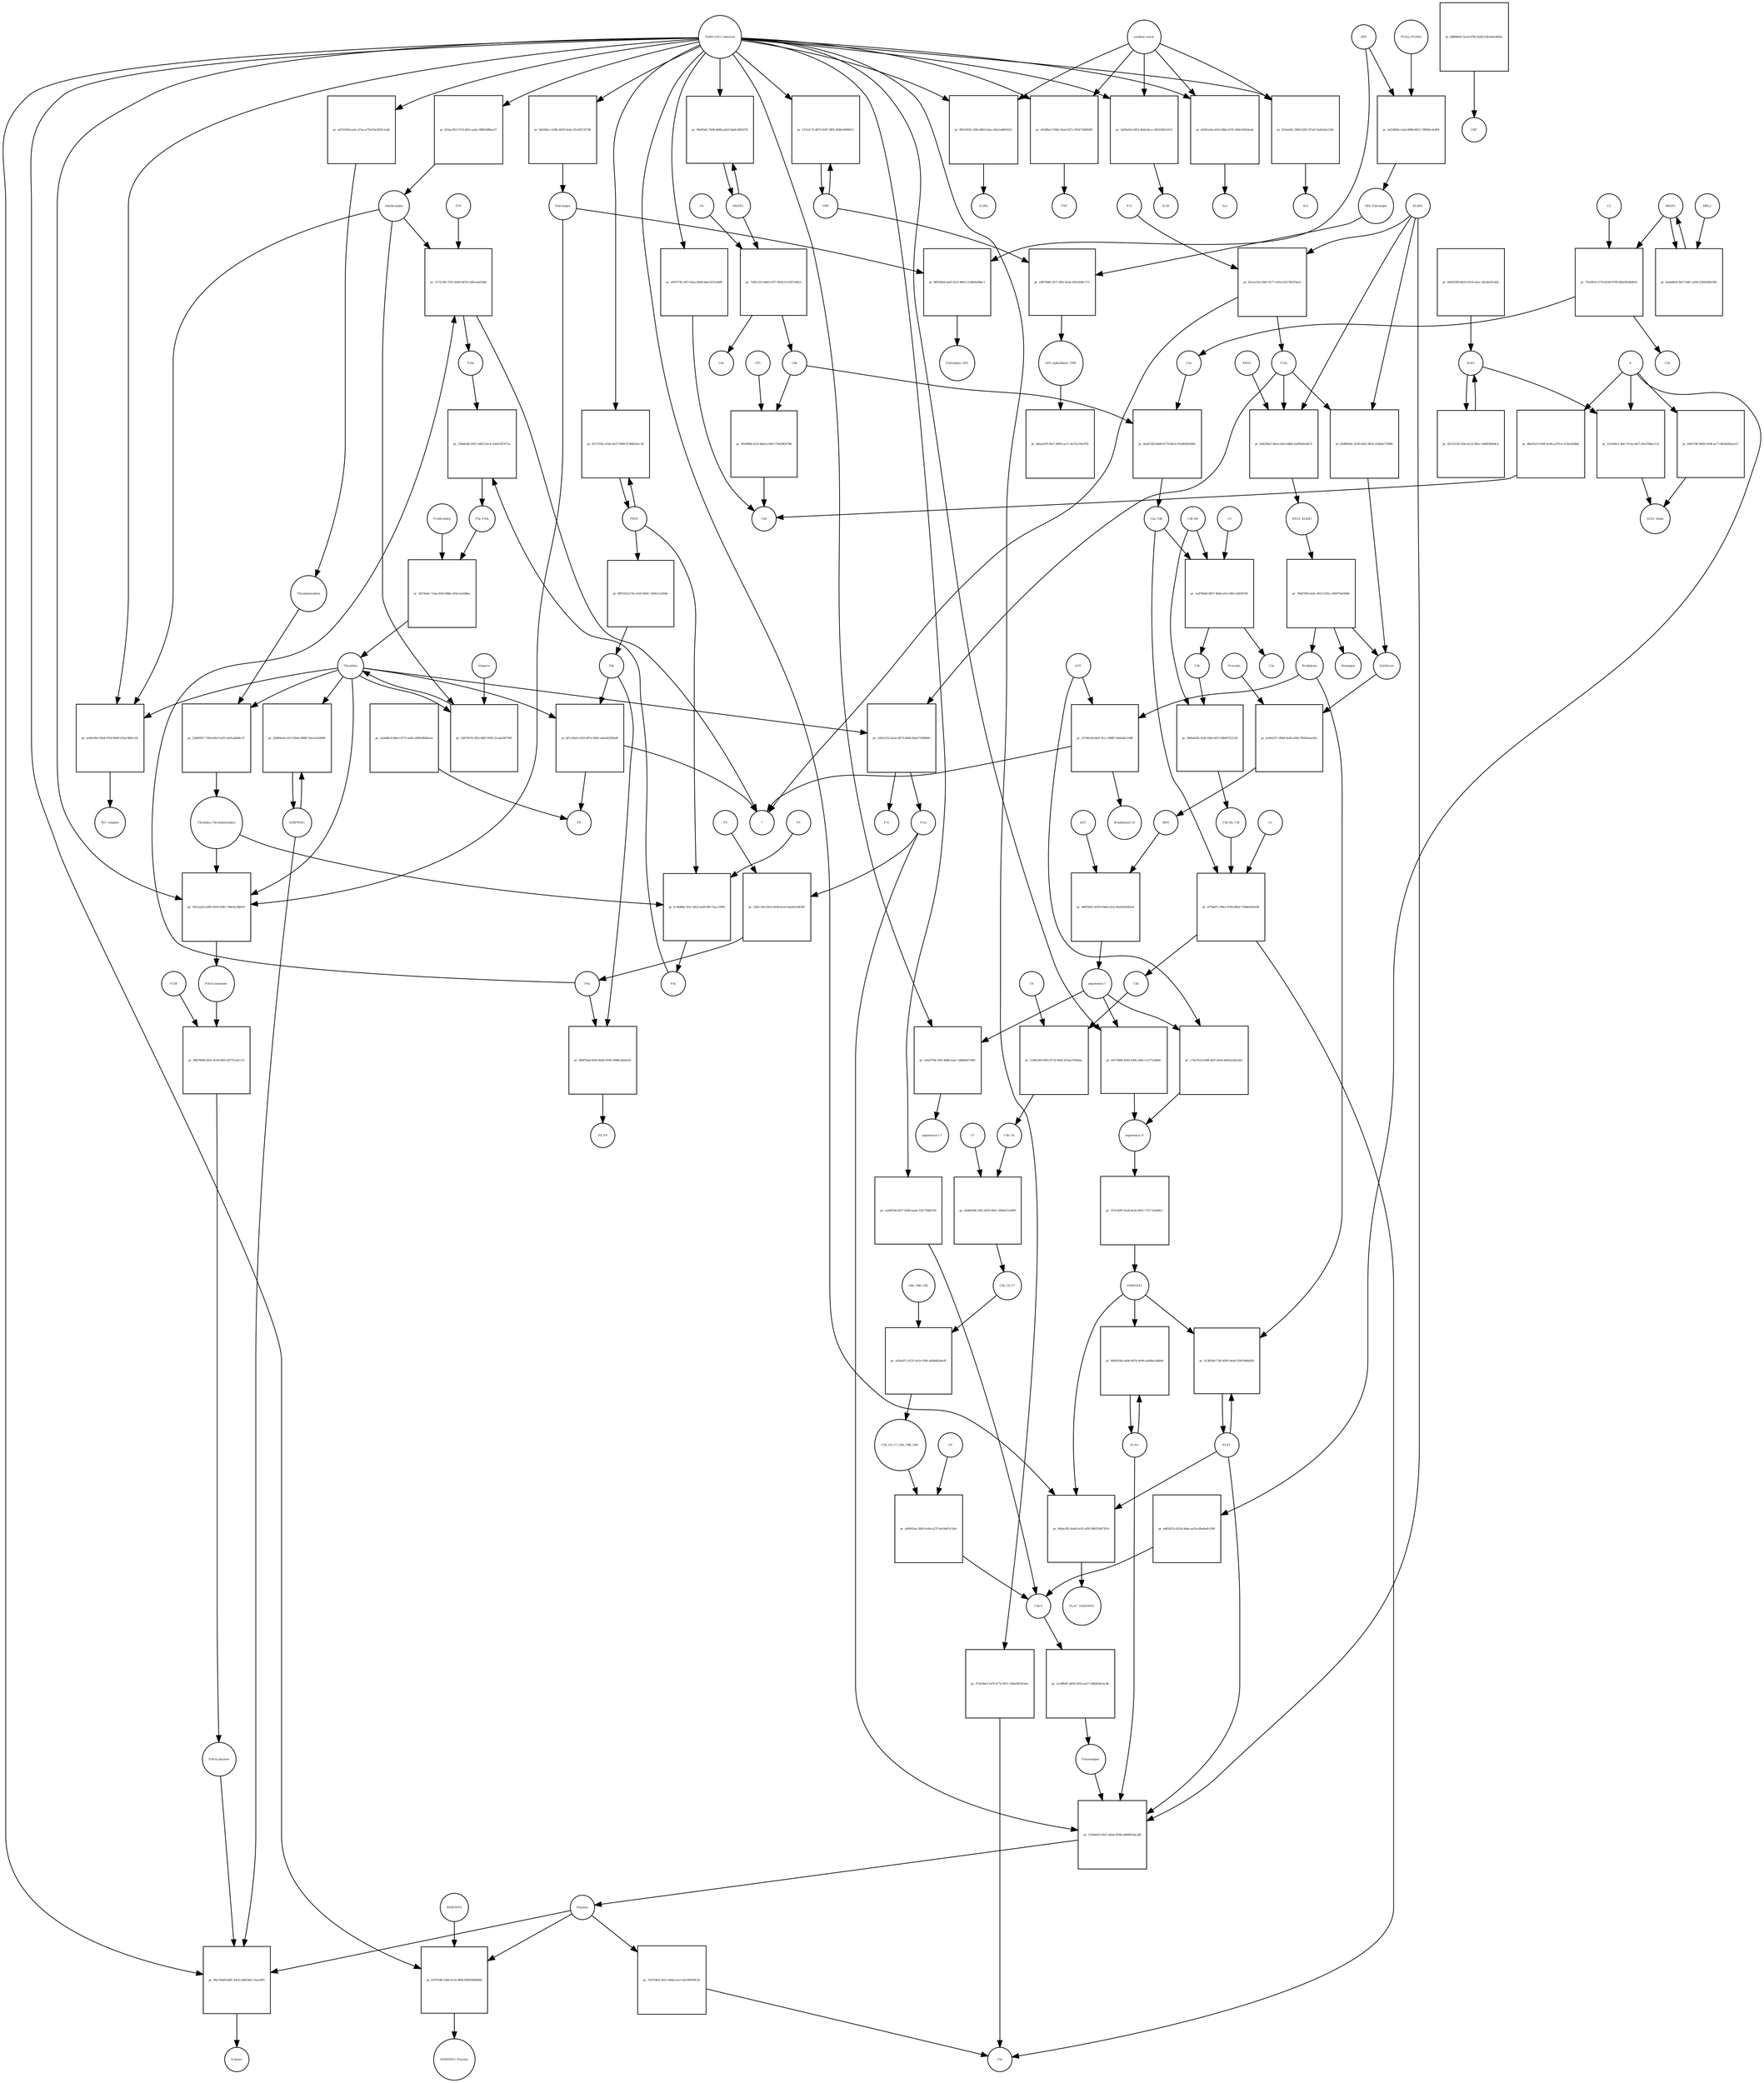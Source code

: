 strict digraph  {
C4b [annotation="", bipartite=0, cls=macromolecule, fontsize=4, label=C4b, shape=circle];
"pr_4ea07af0-bb08-4779-8bcb-97ed6402649e" [annotation="", bipartite=1, cls=process, fontsize=4, label="pr_4ea07af0-bb08-4779-8bcb-97ed6402649e", shape=square];
C2a [annotation="", bipartite=0, cls=macromolecule, fontsize=4, label=C2a, shape=circle];
C2a_C4b [annotation="", bipartite=0, cls=complex, fontsize=4, label=C2a_C4b, shape=circle];
C3b [annotation="", bipartite=0, cls=macromolecule, fontsize=4, label=C3b, shape=circle];
"pr_59bba03b-3426-43bf-bf51-f0849722222f" [annotation="", bipartite=1, cls=process, fontsize=4, label="pr_59bba03b-3426-43bf-bf51-f0849722222f", shape=square];
C3b_Bb [annotation="urn_miriam_pubmed_12440962|urn_miriam_brenda_3.4.21.47", bipartite=0, cls=complex, fontsize=4, label=C3b_Bb, shape=circle];
C3b_Bb_C3b [annotation="urn_miriam_pubmed_12440962|urn_miriam_brenda_34.4.21.47", bipartite=0, cls=complex, fontsize=4, label=C3b_Bb_C3b, shape=circle];
"pr_9faf086b-d12f-4beb-a549-17445962f7b6" [annotation="", bipartite=1, cls=process, fontsize=4, label="pr_9faf086b-d12f-4beb-a549-17445962f7b6", shape=square];
C4d [annotation="", bipartite=0, cls=macromolecule, fontsize=4, label=C4d, shape=circle];
CFI [annotation="urn_miriam_hgnc_HGNC%3A2771", bipartite=0, cls=macromolecule, fontsize=4, label=CFI, shape=circle];
"pr_e2ab4b14-d8e3-4772-a6d3-e899e9b86cee" [annotation="", bipartite=1, cls=process, fontsize=4, label="pr_e2ab4b14-d8e3-4772-a6d3-e899e9b86cee", shape=square];
F8 [annotation="urn_miriam_hgnc_HGNC%3A3546", bipartite=0, cls=macromolecule, fontsize=4, label=F8, shape=circle];
"pr_832ae363-57c0-462c-aa6c-08fd5d88ae37" [annotation="", bipartite=1, cls=process, fontsize=4, label="pr_832ae363-57c0-462c-aa6c-08fd5d88ae37", shape=square];
Antithrombin [annotation="urn_miriam_hgnc_HGNC%3A775", bipartite=0, cls=macromolecule, fontsize=4, label=Antithrombin, shape=circle];
"SARS-CoV-2 infection" [annotation=urn_miriam_taxonomy_2697049, bipartite=0, cls=phenotype, fontsize=4, label="SARS-CoV-2 infection", shape=circle];
S [annotation="urn_miriam_uniprot_P0DTC2|urn_miriam_uniprot_P59594", bipartite=0, cls=macromolecule, fontsize=4, label=S, shape=circle];
"pr_fd927f4f-4469-4108-aa77-8b5bd42eec67" [annotation="", bipartite=1, cls="omitted process", fontsize=4, label="pr_fd927f4f-4469-4108-aa77-8b5bd42eec67", shape=square];
ACE2_Spike [annotation="", bipartite=0, cls=complex, fontsize=4, label=ACE2_Spike, shape=circle];
Bradykinin [annotation="urn_miriam_obo.chebi_CHEBI%3A3165", bipartite=0, cls=macromolecule, fontsize=4, label=Bradykinin, shape=circle];
"pr_157d6c69-bbf1-4ccc-898f-19e6a8a11d9f" [annotation="", bipartite=1, cls=process, fontsize=4, label="pr_157d6c69-bbf1-4ccc-898f-19e6a8a11d9f", shape=square];
"Bradykinin(1-5)" [annotation="", bipartite=0, cls=macromolecule, fontsize=4, label="Bradykinin(1-5)", shape=circle];
"?" [annotation="", bipartite=0, cls=macromolecule, fontsize=4, label="?", shape=circle];
ACE [annotation="urn_miriam_hgnc_HGNC%3A2707", bipartite=0, cls=macromolecule, fontsize=4, label=ACE, shape=circle];
ACE2 [annotation="urn_miriam_hgnc_HGNC%3A13557", bipartite=0, cls=macromolecule, fontsize=4, label=ACE2, shape=circle];
"pr_85321f38-529a-4c22-8fae-1d44f0b9b4ca" [annotation="", bipartite=1, cls=process, fontsize=4, label="pr_85321f38-529a-4c22-8fae-1d44f0b9b4ca", shape=square];
"pr_15e368c1-4be7-47ae-8af7-efe479bac1c0" [annotation="", bipartite=1, cls=process, fontsize=4, label="pr_15e368c1-4be7-47ae-8af7-efe479bac1c0", shape=square];
"pr_fb693280-bb59-4318-adce-38cbfe2fcdd2" [annotation="", bipartite=1, cls=process, fontsize=4, label="pr_fb693280-bb59-4318-adce-38cbfe2fcdd2", shape=square];
"angiotensin I" [annotation="urn_miriam_obo.chebi_CHEBI%3A2718", bipartite=0, cls="simple chemical", fontsize=4, label="angiotensin I", shape=circle];
"pr_a44cf704-1f62-49d0-aaac-3d46def57d81" [annotation="", bipartite=1, cls=process, fontsize=4, label="pr_a44cf704-1f62-49d0-aaac-3d46def57d81", shape=square];
"angiotensin I-7" [annotation="urn_miriam_obo.chebi_CHEBI%3A55438", bipartite=0, cls="simple chemical", fontsize=4, label="angiotensin I-7", shape=circle];
"pr_d8e05e1f-650f-4cd4-a379-ec153aed5dbb" [annotation="", bipartite=1, cls=process, fontsize=4, label="pr_d8e05e1f-650f-4cd4-a379-ec153aed5dbb", shape=square];
"pr_ed62d37a-812d-4ebe-aa54-efba6edc108f" [annotation="", bipartite=1, cls=process, fontsize=4, label="pr_ed62d37a-812d-4ebe-aa54-efba6edc108f", shape=square];
"C5b-9" [annotation="", bipartite=0, cls=complex, fontsize=4, label="C5b-9", shape=circle];
"pr_8db986ef-5ac6-479e-820b-b3b5ebe2bd5a" [annotation="", bipartite=1, cls=process, fontsize=4, label="pr_8db986ef-5ac6-479e-820b-b3b5ebe2bd5a", shape=square];
CRP [annotation="urn_miriam_hgnc_HGNC%3A2367", bipartite=0, cls=macromolecule, fontsize=4, label=CRP, shape=circle];
VWF [annotation="", bipartite=0, cls=macromolecule, fontsize=4, label=VWF, shape=circle];
"pr_137e3c73-d670-4587-9ff9-2848c6699651" [annotation="", bipartite=1, cls=process, fontsize=4, label="pr_137e3c73-d670-4587-9ff9-2848c6699651", shape=square];
PROC [annotation="urn_miriam_hgnc_HGNC%3A9451", bipartite=0, cls=macromolecule, fontsize=4, label=PROC, shape=circle];
"pr_d137350c-e5de-4e57-999f-f15660c8cc38" [annotation="", bipartite=1, cls=process, fontsize=4, label="pr_d137350c-e5de-4e57-999f-f15660c8cc38", shape=square];
"pr_ef93774f-c0f7-42aa-8d40-bda13031a8d8" [annotation="", bipartite=1, cls=process, fontsize=4, label="pr_ef93774f-c0f7-42aa-8d40-bda13031a8d8", shape=square];
Plasmin [annotation="urn_miriam_hgnc_HGNC%3A9051", bipartite=0, cls=macromolecule, fontsize=4, label=Plasmin, shape=circle];
"pr_b76703ff-e3b6-4c3a-8f06-f68920600b49" [annotation="", bipartite=1, cls=process, fontsize=4, label="pr_b76703ff-e3b6-4c3a-8f06-f68920600b49", shape=square];
SERPINF2 [annotation="urn_miriam_hgnc_HGNC%3A9075", bipartite=0, cls=macromolecule, fontsize=4, label=SERPINF2, shape=circle];
SERPINF2_Plasmin [annotation="", bipartite=0, cls=complex, fontsize=4, label=SERPINF2_Plasmin, shape=circle];
"pr_a67d1b58-ae6c-47ae-a75d-65e5f3fc1ad0" [annotation="", bipartite=1, cls=process, fontsize=4, label="pr_a67d1b58-ae6c-47ae-a75d-65e5f3fc1ad0", shape=square];
Thrombomodulin [annotation="urn_miriam_hgnc_HGNC%3A11784", bipartite=0, cls=macromolecule, fontsize=4, label=Thrombomodulin, shape=circle];
KLKB1 [annotation=urn_miriam_hgnc_6371, bipartite=0, cls=macromolecule, fontsize=4, label=KLKB1, shape=circle];
"pr_d5d9850a-5238-4281-9032-324b0a719f9b" [annotation="", bipartite=1, cls=process, fontsize=4, label="pr_d5d9850a-5238-4281-9032-324b0a719f9b", shape=square];
Kallikrein [annotation=urn_miriam_hgnc_6371, bipartite=0, cls=macromolecule, fontsize=4, label=Kallikrein, shape=circle];
F12a [annotation="urn_miriam_hgnc_HGNC%3A3530", bipartite=0, cls=macromolecule, fontsize=4, label=F12a, shape=circle];
KNG1_KLKB1 [annotation=urn_miriam_pubmed_17598838, bipartite=0, cls=complex, fontsize=4, label=KNG1_KLKB1, shape=circle];
"pr_76b976f8-0edc-4623-9242-c89470a0308b" [annotation="", bipartite=1, cls=process, fontsize=4, label="pr_76b976f8-0edc-4623-9242-c89470a0308b", shape=square];
Kininogen [annotation="urn_miriam_hgnc_HGNC%3A6383", bipartite=0, cls=macromolecule, fontsize=4, label=Kininogen, shape=circle];
"pr_ca64f526-4f37-42d0-aaab-33217fdd2769" [annotation="", bipartite=1, cls=process, fontsize=4, label="pr_ca64f526-4f37-42d0-aaab-33217fdd2769", shape=square];
"pr_974226e5-167f-477a-957c-594a38181a0e" [annotation="", bipartite=1, cls=process, fontsize=4, label="pr_974226e5-167f-477a-957c-594a38181a0e", shape=square];
C5a [annotation="", bipartite=0, cls=macromolecule, fontsize=4, label=C5a, shape=circle];
PLAT [annotation="urn_miriam_hgnc_HGNC%3A9051", bipartite=0, cls=macromolecule, fontsize=4, label=PLAT, shape=circle];
"pr_013f02bf-73ff-4095-8ed6-f3587b06d5f6" [annotation="", bipartite=1, cls=process, fontsize=4, label="pr_013f02bf-73ff-4095-8ed6-f3587b06d5f6", shape=square];
SERPINE1 [annotation="urn_miriam_hgnc_HGNC%3A8593", bipartite=0, cls=macromolecule, fontsize=4, label=SERPINE1, shape=circle];
AGT [annotation="urn_miriam_hgnc_HGNC%3A333", bipartite=0, cls=macromolecule, fontsize=4, label=AGT, shape=circle];
"pr_049f3d41-4259-43dd-a31d-56a92d5443ed" [annotation="", bipartite=1, cls=process, fontsize=4, label="pr_049f3d41-4259-43dd-a31d-56a92d5443ed", shape=square];
REN [annotation="urn_miriam_hgnc_HGNC%3A9958", bipartite=0, cls=macromolecule, fontsize=4, label=REN, shape=circle];
C2 [annotation="urn_miriam_hgnc_HGNC%3A1248", bipartite=0, cls=macromolecule, fontsize=4, label=C2, shape=circle];
"pr_7f3c8f5d-5714-4109-9790-80b29036d833" [annotation="", bipartite=1, cls=process, fontsize=4, label="pr_7f3c8f5d-5714-4109-9790-80b29036d833", shape=square];
C2b [annotation="", bipartite=0, cls=macromolecule, fontsize=4, label=C2b, shape=circle];
MASP1 [annotation="", bipartite=0, cls=macromolecule, fontsize=4, label=MASP1, shape=circle];
MASP2 [annotation="", bipartite=0, cls=macromolecule, fontsize=4, label=MASP2, shape=circle];
"pr_98eff441-7b06-4b8b-aeb3-0abfc068107b" [annotation="", bipartite=1, cls=process, fontsize=4, label="pr_98eff441-7b06-4b8b-aeb3-0abfc068107b", shape=square];
"pr_4aebd81b-8af7-4df1-a654-23845f48c085" [annotation="", bipartite=1, cls=process, fontsize=4, label="pr_4aebd81b-8af7-4df1-a654-23845f48c085", shape=square];
MBL2 [annotation=urn_miriam_hgnc_6902, bipartite=0, cls=macromolecule, fontsize=4, label=MBL2, shape=circle];
F10 [annotation="urn_miriam_hgnc_HGNC%3A3528", bipartite=0, cls=macromolecule, fontsize=4, label=F10, shape=circle];
"pr_3172c5ff-37d1-445b-8478-12fbceeb528d" [annotation="", bipartite=1, cls=process, fontsize=4, label="pr_3172c5ff-37d1-445b-8478-12fbceeb528d", shape=square];
F10a [annotation="urn_miriam_hgnc_HGNC%3A3528", bipartite=0, cls=macromolecule, fontsize=4, label=F10a, shape=circle];
F9a [annotation="", bipartite=0, cls=macromolecule, fontsize=4, label=F9a, shape=circle];
C3 [annotation="urn_miriam_hgnc_HGNC%3A1318", bipartite=0, cls=macromolecule, fontsize=4, label=C3, shape=circle];
"pr_1ad706d0-0837-4bb6-a0c3-891c1bf59708" [annotation="", bipartite=1, cls=process, fontsize=4, label="pr_1ad706d0-0837-4bb6-a0c3-891c1bf59708", shape=square];
C3a [annotation="", bipartite=0, cls=macromolecule, fontsize=4, label=C3a, shape=circle];
Prorenin [annotation="", bipartite=0, cls=macromolecule, fontsize=4, label=Prorenin, shape=circle];
"pr_6c6b227c-9984-4edf-a50d-7f65febae5b2" [annotation="", bipartite=1, cls=process, fontsize=4, label="pr_6c6b227c-9984-4edf-a50d-7f65febae5b2", shape=square];
F8a [annotation="urn_miriam_hgnc_HGNC%3A3546", bipartite=0, cls=macromolecule, fontsize=4, label=F8a, shape=circle];
"pr_bf1136a4-e263-497e-896e-aba0d22065df" [annotation="", bipartite=1, cls=process, fontsize=4, label="pr_bf1136a4-e263-497e-896e-aba0d22065df", shape=square];
Thrombin [annotation="urn_miriam_hgnc_HGNC%3A3535", bipartite=0, cls=macromolecule, fontsize=4, label=Thrombin, shape=circle];
"pr_1d874976-5f62-48f2-95f8-21cda1097385" [annotation="", bipartite=1, cls=process, fontsize=4, label="pr_1d874976-5f62-48f2-95f8-21cda1097385", shape=square];
Heparin [annotation="urn_miriam_pubmed_708377|urn_miriam_obo.chebi_CHEBI%3A28304", bipartite=0, cls="simple chemical", fontsize=4, label=Heparin, shape=circle];
"pr_c73e35cd-0368-4fd7-8a0a-bd03aa2bceb0" [annotation="", bipartite=1, cls=process, fontsize=4, label="pr_c73e35cd-0368-4fd7-8a0a-bd03aa2bceb0", shape=square];
"angiotensin II" [annotation="urn_miriam_obo.chebi_CHEBI%3A2718", bipartite=0, cls="simple chemical", fontsize=4, label="angiotensin II", shape=circle];
PLAU [annotation="", bipartite=0, cls=macromolecule, fontsize=4, label=PLAU, shape=circle];
"pr_699391bb-a608-487d-9e99-aa60becb6844" [annotation="", bipartite=1, cls=process, fontsize=4, label="pr_699391bb-a608-487d-9e99-aa60becb6844", shape=square];
F12 [annotation="urn_miriam_hgnc_HGNC%3A3530", bipartite=0, cls=macromolecule, fontsize=4, label=F12, shape=circle];
"pr_821ae7a4-2061-4177-a91e-b32730355ee5" [annotation="", bipartite=1, cls=process, fontsize=4, label="pr_821ae7a4-2061-4177-a91e-b32730355ee5", shape=square];
"pr_c002e232-ba5a-4b73-bd0d-40ae7339080e" [annotation="", bipartite=1, cls=process, fontsize=4, label="pr_c002e232-ba5a-4b73-bd0d-40ae7339080e", shape=square];
F11 [annotation="urn_miriam_hgnc_HGNC%3A3529", bipartite=0, cls=macromolecule, fontsize=4, label=F11, shape=circle];
F11a [annotation="urn_miriam_hgnc_HGNC%3A3529", bipartite=0, cls=macromolecule, fontsize=4, label=F11a, shape=circle];
C4 [annotation="", bipartite=0, cls=macromolecule, fontsize=4, label=C4, shape=circle];
"pr_7285c321-b843-47f7-9624-f11f3f118623" [annotation="", bipartite=1, cls=process, fontsize=4, label="pr_7285c321-b843-47f7-9624-f11f3f118623", shape=square];
C4a [annotation="", bipartite=0, cls=macromolecule, fontsize=4, label=C4a, shape=circle];
"pr_844ac0f2-4ad4-4c92-af92-980559d72fc8" [annotation="", bipartite=1, cls=process, fontsize=4, label="pr_844ac0f2-4ad4-4c92-af92-980559d72fc8", shape=square];
PLAT_SERPINE1 [annotation=urn_miriam_pubmed_22449964, bipartite=0, cls=complex, fontsize=4, label=PLAT_SERPINE1, shape=circle];
"pr_df867ba8-6ef6-46d0-9209-2088ca6a0e2d" [annotation="", bipartite=1, cls=process, fontsize=4, label="pr_df867ba8-6ef6-46d0-9209-2088ca6a0e2d", shape=square];
F8_F9 [annotation=urn_miriam_pubmed_22471307, bipartite=0, cls=complex, fontsize=4, label=F8_F9, shape=circle];
"pr_35b0fed0-3051-4492-b5c4-33a01267071a" [annotation="", bipartite=1, cls=process, fontsize=4, label="pr_35b0fed0-3051-4492-b5c4-33a01267071a", shape=square];
F5a [annotation="urn_miriam_hgnc_HGNC%3A3542", bipartite=0, cls=macromolecule, fontsize=4, label=F5a, shape=circle];
F5a_F10a [annotation=urn_miriam_pubmed_2303476, bipartite=0, cls=complex, fontsize=4, label=F5a_F10a, shape=circle];
F5 [annotation="urn_miriam_hgnc_HGNC%3A3541", bipartite=0, cls=macromolecule, fontsize=4, label=F5, shape=circle];
"pr_fc36d68e-5fa7-4422-baf9-d8172ecc2994" [annotation="", bipartite=1, cls=process, fontsize=4, label="pr_fc36d68e-5fa7-4422-baf9-d8172ecc2994", shape=square];
Thrombin_Thrombomodulin [annotation="urn_miriam_pubmed_6282863|urn_miriam_taxonomy_9986", bipartite=0, cls=complex, fontsize=4, label=Thrombin_Thrombomodulin, shape=circle];
SERPINH1 [annotation="urn_miriam_hgnc_HGNC%3A1546", bipartite=0, cls=macromolecule, fontsize=4, label=SERPINH1, shape=circle];
"pr_250644ed-c613-40ad-b998-7a0ce3a566f0" [annotation="", bipartite=1, cls=process, fontsize=4, label="pr_250644ed-c613-40ad-b998-7a0ce3a566f0", shape=square];
Fibrinogen [annotation=urn_miriam_pubmed_19296670, bipartite=0, cls=complex, fontsize=4, label=Fibrinogen, shape=circle];
"pr_3b51aa63-a085-4629-8381-70dc8c26b91f" [annotation="", bipartite=1, cls=process, fontsize=4, label="pr_3b51aa63-a085-4629-8381-70dc8c26b91f", shape=square];
"Fibrin monomer" [annotation="", bipartite=0, cls=macromolecule, fontsize=4, label="Fibrin monomer", shape=circle];
C5 [annotation="urn_miriam_hgnc_HGNC%3A1331", bipartite=0, cls=macromolecule, fontsize=4, label=C5, shape=circle];
"pr_ef79ad7c-99a2-4780-882d-750bfe026e08" [annotation="", bipartite=1, cls=process, fontsize=4, label="pr_ef79ad7c-99a2-4780-882d-750bfe026e08", shape=square];
C5b [annotation="", bipartite=0, cls=macromolecule, fontsize=4, label=C5b, shape=circle];
"pr_21865383-64f5-4733-9eb2-655ae703d4ac" [annotation="", bipartite=1, cls=process, fontsize=4, label="pr_21865383-64f5-4733-9eb2-655ae703d4ac", shape=square];
C6 [annotation="urn_miriam_hgnc_HGNC%3A1339", bipartite=0, cls=macromolecule, fontsize=4, label=C6, shape=circle];
C5b_C6 [annotation="", bipartite=0, cls=complex, fontsize=4, label=C5b_C6, shape=circle];
"pr_d2d4d594-19f2-4478-99e1-2fb4ef31a089" [annotation="", bipartite=1, cls=process, fontsize=4, label="pr_d2d4d594-19f2-4478-99e1-2fb4ef31a089", shape=square];
C7 [annotation="urn_miriam_hgnc_HGNC%3A1346", bipartite=0, cls=macromolecule, fontsize=4, label=C7, shape=circle];
C5b_C6_C7 [annotation=urn_miriam_pubmed_28630159, bipartite=0, cls=complex, fontsize=4, label=C5b_C6_C7, shape=circle];
"pr_af2da971-8125-4e1e-93f6-a80dd42b6cff" [annotation="", bipartite=1, cls=process, fontsize=4, label="pr_af2da971-8125-4e1e-93f6-a80dd42b6cff", shape=square];
C8A_C8B_C8G [annotation="", bipartite=0, cls=complex, fontsize=4, label=C8A_C8B_C8G, shape=circle];
C5b_C6_C7_C8A_C8B_C8G [annotation=urn_miriam_pubmed_28630159, bipartite=0, cls=complex, fontsize=4, label=C5b_C6_C7_C8A_C8B_C8G, shape=circle];
"pr_a00492ea-3603-4c6e-a27f-0e54a97e7afe" [annotation="", bipartite=1, cls=process, fontsize=4, label="pr_a00492ea-3603-4c6e-a27f-0e54a97e7afe", shape=square];
C9 [annotation="urn_miriam_hgnc_HGNC%3A1358", bipartite=0, cls=macromolecule, fontsize=4, label=C9, shape=circle];
"pr_44174fd4-4260-430e-af8e-c1cf71edfdfc" [annotation="", bipartite=1, cls=process, fontsize=4, label="pr_44174fd4-4260-430e-af8e-c1cf71edfdfc", shape=square];
"pr_3af9ed3a-6452-40ab-8ccc-401036fe1015" [annotation="", bipartite=1, cls=process, fontsize=4, label="pr_3af9ed3a-6452-40ab-8ccc-401036fe1015", shape=square];
IL1B [annotation=urn_miriam_hgnc_5992, bipartite=0, cls=macromolecule, fontsize=4, label=IL1B, shape=circle];
"cytokine storm" [annotation=urn_miriam_pubmed_2504360, bipartite=0, cls=phenotype, fontsize=4, label="cytokine storm", shape=circle];
"pr_b832fdcc-b39b-4029-9e6a-25c82f135788" [annotation="", bipartite=1, cls=process, fontsize=4, label="pr_b832fdcc-b39b-4029-9e6a-25c82f135788", shape=square];
"pr_e828ceda-e610-496a-b741-466c93624cde" [annotation="", bipartite=1, cls=process, fontsize=4, label="pr_e828ceda-e610-496a-b741-466c93624cde", shape=square];
IL6 [annotation=urn_miriam_hgnc_6018, bipartite=0, cls=macromolecule, fontsize=4, label=IL6, shape=circle];
"pr_922aebf2-2800-4201-97a0-7ea82afa1344" [annotation="", bipartite=1, cls=process, fontsize=4, label="pr_922aebf2-2800-4201-97a0-7ea82afa1344", shape=square];
IL8 [annotation="urn_miriam_hgnc_HGNC%3A6025", bipartite=0, cls=macromolecule, fontsize=4, label=IL8, shape=circle];
"pr_8f653026-1286-48b3-b2ea-d4e1a4841623" [annotation="", bipartite=1, cls=process, fontsize=4, label="pr_8f653026-1286-48b3-b2ea-d4e1a4841623", shape=square];
IL2RA [annotation="urn_miriam_hgnc_HGNC%3A6008", bipartite=0, cls=macromolecule, fontsize=4, label=IL2RA, shape=circle];
Plasminogen [annotation="urn_miriam_hgnc_HGNC%3A9071", bipartite=0, cls=macromolecule, fontsize=4, label=Plasminogen, shape=circle];
"pr_15346d19-45e7-46a4-839b-e669855dc2d4" [annotation="", bipartite=1, cls=process, fontsize=4, label="pr_15346d19-45e7-46a4-839b-e669855dc2d4", shape=square];
"pr_ee40cf64-29a4-47b9-8695-61ba780fcc62" [annotation="", bipartite=1, cls=process, fontsize=4, label="pr_ee40cf64-29a4-47b9-8695-61ba780fcc62", shape=square];
"TAT complex" [annotation=urn_miriam_pubmed_22930518, bipartite=0, cls=complex, fontsize=4, label="TAT complex", shape=circle];
Prothrombin [annotation="urn_miriam_hgnc_HGNC%3A3535", bipartite=0, cls=macromolecule, fontsize=4, label=Prothrombin, shape=circle];
"pr_5f474e8c-7cba-4263-868e-2f4ec5a3d8ee" [annotation="", bipartite=1, cls=process, fontsize=4, label="pr_5f474e8c-7cba-4263-868e-2f4ec5a3d8ee", shape=square];
"pr_8f87af1d-f7fa-4165-80d1-1400c21ef04e" [annotation="", bipartite=1, cls=process, fontsize=4, label="pr_8f87af1d-f7fa-4165-80d1-1400c21ef04e", shape=square];
"pr_351e3b95-d1a8-4e2a-85f1-175172a0481c" [annotation="", bipartite=1, cls=process, fontsize=4, label="pr_351e3b95-d1a8-4e2a-85f1-175172a0481c", shape=square];
"pr_23d83957-7454-49e5-b2f1-e491abb84c31" [annotation="", bipartite=1, cls=process, fontsize=4, label="pr_23d83957-7454-49e5-b2f1-e491abb84c31", shape=square];
F9 [annotation="urn_miriam_hgnc_HGNC%3A35531", bipartite=0, cls=macromolecule, fontsize=4, label=F9, shape=circle];
"pr_2381c1f4-29cb-4168-bca0-9aad2e54f285" [annotation="", bipartite=1, cls=process, fontsize=4, label="pr_2381c1f4-29cb-4168-bca0-9aad2e54f285", shape=square];
"pr_d5835bb7-84cb-42ef-b8bb-5ad09e4cbb73" [annotation="", bipartite=1, cls=process, fontsize=4, label="pr_d5835bb7-84cb-42ef-b8bb-5ad09e4cbb73", shape=square];
KNG1 [annotation=urn_miriam_hgnc_6383, bipartite=0, cls=macromolecule, fontsize=4, label=KNG1, shape=circle];
"pr_1a18fb91-2656-4252-ae27-5482826cdc4b" [annotation="", bipartite=1, cls=process, fontsize=4, label="pr_1a18fb91-2656-4252-ae27-5482826cdc4b", shape=square];
"pr_7e075463-2b31-49ab-a1cf-42e189399c3e" [annotation="", bipartite=1, cls=process, fontsize=4, label="pr_7e075463-2b31-49ab-a1cf-42e189399c3e", shape=square];
"pr_e924fbc5-5942-42a0-827c-f92473498349" [annotation="", bipartite=1, cls=process, fontsize=4, label="pr_e924fbc5-5942-42a0-827c-f92473498349", shape=square];
TNF [annotation=urn_miriam_hgnc_11892, bipartite=0, cls=macromolecule, fontsize=4, label=TNF, shape=circle];
"pr_9d8768d9-b91e-4c66-bff9-2d775caf1c7e" [annotation="", bipartite=1, cls=process, fontsize=4, label="pr_9d8768d9-b91e-4c66-bff9-2d775caf1c7e", shape=square];
"Fibrin polymer" [annotation="", bipartite=0, cls=macromolecule, fontsize=4, label="Fibrin polymer", shape=circle];
F13B [annotation="", bipartite=0, cls=macromolecule, fontsize=4, label=F13B, shape=circle];
"pr_00a74449-bd91-44cb-a6fd-b8cc7eac0ff5" [annotation="", bipartite=1, cls=process, fontsize=4, label="pr_00a74449-bd91-44cb-a6fd-b8cc7eac0ff5", shape=square];
"D-dimer" [annotation=urn_miriam_pubmed_19008457, bipartite=0, cls=macromolecule, fontsize=4, label="D-dimer", shape=circle];
GP6_alpha2beta1_VWF [annotation="", bipartite=0, cls=complex, fontsize=4, label=GP6_alpha2beta1_VWF, shape=circle];
"pr_46eaef29-95e7-4964-aa7c-0a75a316c87b" [annotation="", bipartite=1, cls="omitted process", fontsize=4, label="pr_46eaef29-95e7-4964-aa7c-0a75a316c87b", shape=square];
GP6 [annotation=urn_miriam_hgnc_14388, bipartite=0, cls=macromolecule, fontsize=4, label=GP6, shape=circle];
"pr_3af2d84d-c2eb-4088-8812-7d9f66c5e494" [annotation="", bipartite=1, cls=process, fontsize=4, label="pr_3af2d84d-c2eb-4088-8812-7d9f66c5e494", shape=square];
ITGA2_ITGAB1 [annotation="urn_miriam_intact_EBI-16428357", bipartite=0, cls=complex, fontsize=4, label=ITGA2_ITGAB1, shape=circle];
GP6_Fibrinogen [annotation="", bipartite=0, cls=complex, fontsize=4, label=GP6_Fibrinogen, shape=circle];
"pr_a087908f-2b71-4ffe-81da-05fa5b9fc713" [annotation="", bipartite=1, cls=process, fontsize=4, label="pr_a087908f-2b71-4ffe-81da-05fa5b9fc713", shape=square];
"pr_8f029464-baf5-421f-8663-21d9e0e80bc1" [annotation="", bipartite=1, cls=process, fontsize=4, label="pr_8f029464-baf5-421f-8663-21d9e0e80bc1", shape=square];
Fibrinogen_GP6 [annotation=urn_miriam_pubmed_19296670, bipartite=0, cls=complex, fontsize=4, label=Fibrinogen_GP6, shape=circle];
C4b -> "pr_4ea07af0-bb08-4779-8bcb-97ed6402649e"  [annotation="", interaction_type=consumption];
C4b -> "pr_9faf086b-d12f-4beb-a549-17445962f7b6"  [annotation="", interaction_type=consumption];
"pr_4ea07af0-bb08-4779-8bcb-97ed6402649e" -> C2a_C4b  [annotation="", interaction_type=production];
C2a -> "pr_4ea07af0-bb08-4779-8bcb-97ed6402649e"  [annotation="", interaction_type=consumption];
C2a_C4b -> "pr_1ad706d0-0837-4bb6-a0c3-891c1bf59708"  [annotation=urn_miriam_pubmed_12440962, interaction_type=catalysis];
C2a_C4b -> "pr_ef79ad7c-99a2-4780-882d-750bfe026e08"  [annotation=urn_miriam_pubmed_28630159, interaction_type=catalysis];
C3b -> "pr_59bba03b-3426-43bf-bf51-f0849722222f"  [annotation="", interaction_type=consumption];
"pr_59bba03b-3426-43bf-bf51-f0849722222f" -> C3b_Bb_C3b  [annotation="", interaction_type=production];
C3b_Bb -> "pr_59bba03b-3426-43bf-bf51-f0849722222f"  [annotation="", interaction_type=consumption];
C3b_Bb -> "pr_1ad706d0-0837-4bb6-a0c3-891c1bf59708"  [annotation=urn_miriam_pubmed_12440962, interaction_type=catalysis];
C3b_Bb_C3b -> "pr_ef79ad7c-99a2-4780-882d-750bfe026e08"  [annotation=urn_miriam_pubmed_28630159, interaction_type=catalysis];
"pr_9faf086b-d12f-4beb-a549-17445962f7b6" -> C4d  [annotation="", interaction_type=production];
CFI -> "pr_9faf086b-d12f-4beb-a549-17445962f7b6"  [annotation=urn_miriam_pubmed_19362461, interaction_type=catalysis];
"pr_e2ab4b14-d8e3-4772-a6d3-e899e9b86cee" -> F8  [annotation="", interaction_type=production];
"pr_832ae363-57c0-462c-aa6c-08fd5d88ae37" -> Antithrombin  [annotation="", interaction_type=production];
Antithrombin -> "pr_3172c5ff-37d1-445b-8478-12fbceeb528d"  [annotation="urn_miriam_pubmed_11551226|urn_miriam_pubmed_15853774", interaction_type=inhibition];
Antithrombin -> "pr_1d874976-5f62-48f2-95f8-21cda1097385"  [annotation=urn_miriam_pubmed_15853774, interaction_type=inhibition];
Antithrombin -> "pr_ee40cf64-29a4-47b9-8695-61ba780fcc62"  [annotation="", interaction_type=consumption];
"SARS-CoV-2 infection" -> "pr_832ae363-57c0-462c-aa6c-08fd5d88ae37"  [annotation=urn_miriam_pubmed_32302438, interaction_type="necessary stimulation"];
"SARS-CoV-2 infection" -> "pr_a44cf704-1f62-49d0-aaac-3d46def57d81"  [annotation=urn_miriam_pubmed_23392115, interaction_type=inhibition];
"SARS-CoV-2 infection" -> "pr_137e3c73-d670-4587-9ff9-2848c6699651"  [annotation=urn_miriam_pubmed_32367170, interaction_type="necessary stimulation"];
"SARS-CoV-2 infection" -> "pr_d137350c-e5de-4e57-999f-f15660c8cc38"  [annotation=urn_miriam_pubmed_32302438, interaction_type="necessary stimulation"];
"SARS-CoV-2 infection" -> "pr_ef93774f-c0f7-42aa-8d40-bda13031a8d8"  [annotation=urn_miriam_pubmed_32299776, interaction_type=stimulation];
"SARS-CoV-2 infection" -> "pr_b76703ff-e3b6-4c3a-8f06-f68920600b49"  [annotation="urn_miriam_pubmed_2437112|urn_miriam_doi_10.1101%2F2020.04.25.20077842", interaction_type=stimulation];
"SARS-CoV-2 infection" -> "pr_a67d1b58-ae6c-47ae-a75d-65e5f3fc1ad0"  [annotation="urn_miriam_doi_10.1101%2F2020.04.25.20077842", interaction_type="necessary stimulation"];
"SARS-CoV-2 infection" -> "pr_ca64f526-4f37-42d0-aaab-33217fdd2769"  [annotation=urn_miriam_pmc_PMC7260598, interaction_type="necessary stimulation"];
"SARS-CoV-2 infection" -> "pr_974226e5-167f-477a-957c-594a38181a0e"  [annotation=urn_miriam_pmc_PMC7260598, interaction_type="necessary stimulation"];
"SARS-CoV-2 infection" -> "pr_98eff441-7b06-4b8b-aeb3-0abfc068107b"  [annotation="urn_miriam_pubmed_11290788|urn_miriam_pubmed_32299776", interaction_type=stimulation];
"SARS-CoV-2 infection" -> "pr_844ac0f2-4ad4-4c92-af92-980559d72fc8"  [annotation="urn_miriam_pubmed_22449964|urn_miriam_doi_10.1101%2F2020.04.25.20077842", interaction_type="necessary stimulation"];
"SARS-CoV-2 infection" -> "pr_3b51aa63-a085-4629-8381-70dc8c26b91f"  [annotation="urn_miriam_pubmed_6282863|urn_miriam_pubmed_28228446|urn_miriam_pubmed_2117226", interaction_type="necessary stimulation"];
"SARS-CoV-2 infection" -> "pr_44174fd4-4260-430e-af8e-c1cf71edfdfc"  [annotation=urn_miriam_pubmed_32048163, interaction_type=catalysis];
"SARS-CoV-2 infection" -> "pr_3af9ed3a-6452-40ab-8ccc-401036fe1015"  [annotation=urn_miriam_pubmed_32171193, interaction_type=stimulation];
"SARS-CoV-2 infection" -> "pr_b832fdcc-b39b-4029-9e6a-25c82f135788"  [annotation="", interaction_type=consumption];
"SARS-CoV-2 infection" -> "pr_e828ceda-e610-496a-b741-466c93624cde"  [annotation=urn_miriam_pubmed_32286245, interaction_type=stimulation];
"SARS-CoV-2 infection" -> "pr_922aebf2-2800-4201-97a0-7ea82afa1344"  [annotation=urn_miriam_pubmed_32286245, interaction_type=stimulation];
"SARS-CoV-2 infection" -> "pr_8f653026-1286-48b3-b2ea-d4e1a4841623"  [annotation=urn_miriam_pubmed_32286245, interaction_type=stimulation];
"SARS-CoV-2 infection" -> "pr_ee40cf64-29a4-47b9-8695-61ba780fcc62"  [annotation="urn_miriam_pubmed_22930518|urn_miriam_doi_10.1101%2F2020.04.25.20077842", interaction_type="necessary stimulation"];
"SARS-CoV-2 infection" -> "pr_e924fbc5-5942-42a0-827c-f92473498349"  [annotation=urn_miriam_pubmed_32504360, interaction_type=stimulation];
"SARS-CoV-2 infection" -> "pr_00a74449-bd91-44cb-a6fd-b8cc7eac0ff5"  [annotation="urn_miriam_pubmed_29096812|urn_miriam_pubmed_10574983|urn_miriam_pubmed_32172226", interaction_type="necessary stimulation"];
S -> "pr_fd927f4f-4469-4108-aa77-8b5bd42eec67"  [annotation="", interaction_type=consumption];
S -> "pr_15e368c1-4be7-47ae-8af7-efe479bac1c0"  [annotation="", interaction_type=consumption];
S -> "pr_d8e05e1f-650f-4cd4-a379-ec153aed5dbb"  [annotation="", interaction_type=consumption];
S -> "pr_ed62d37a-812d-4ebe-aa54-efba6edc108f"  [annotation="", interaction_type=consumption];
"pr_fd927f4f-4469-4108-aa77-8b5bd42eec67" -> ACE2_Spike  [annotation="", interaction_type=production];
Bradykinin -> "pr_157d6c69-bbf1-4ccc-898f-19e6a8a11d9f"  [annotation="", interaction_type=consumption];
Bradykinin -> "pr_013f02bf-73ff-4095-8ed6-f3587b06d5f6"  [annotation="urn_miriam_pubmed_10373228|urn_miriam_pubmed_2769655", interaction_type=catalysis];
"pr_157d6c69-bbf1-4ccc-898f-19e6a8a11d9f" -> "Bradykinin(1-5)"  [annotation="", interaction_type=production];
"pr_157d6c69-bbf1-4ccc-898f-19e6a8a11d9f" -> "?"  [annotation="", interaction_type=production];
ACE -> "pr_157d6c69-bbf1-4ccc-898f-19e6a8a11d9f"  [annotation=urn_miriam_pubmed_10969042, interaction_type=catalysis];
ACE -> "pr_c73e35cd-0368-4fd7-8a0a-bd03aa2bceb0"  [annotation="urn_miriam_taxonomy_9606|urn_miriam_pubmed_190881|urn_miriam_pubmed_10969042", interaction_type=catalysis];
ACE2 -> "pr_85321f38-529a-4c22-8fae-1d44f0b9b4ca"  [annotation="", interaction_type=consumption];
ACE2 -> "pr_15e368c1-4be7-47ae-8af7-efe479bac1c0"  [annotation="", interaction_type=consumption];
"pr_85321f38-529a-4c22-8fae-1d44f0b9b4ca" -> ACE2  [annotation="", interaction_type=production];
"pr_15e368c1-4be7-47ae-8af7-efe479bac1c0" -> ACE2_Spike  [annotation="", interaction_type=production];
"pr_fb693280-bb59-4318-adce-38cbfe2fcdd2" -> ACE2  [annotation="", interaction_type=production];
"angiotensin I" -> "pr_a44cf704-1f62-49d0-aaac-3d46def57d81"  [annotation="", interaction_type=consumption];
"angiotensin I" -> "pr_c73e35cd-0368-4fd7-8a0a-bd03aa2bceb0"  [annotation="", interaction_type=consumption];
"angiotensin I" -> "pr_44174fd4-4260-430e-af8e-c1cf71edfdfc"  [annotation="", interaction_type=consumption];
"pr_a44cf704-1f62-49d0-aaac-3d46def57d81" -> "angiotensin I-7"  [annotation="", interaction_type=production];
"pr_d8e05e1f-650f-4cd4-a379-ec153aed5dbb" -> C4d  [annotation="", interaction_type=production];
"pr_ed62d37a-812d-4ebe-aa54-efba6edc108f" -> "C5b-9"  [annotation="", interaction_type=production];
"C5b-9" -> "pr_1a18fb91-2656-4252-ae27-5482826cdc4b"  [annotation="", interaction_type=consumption];
"pr_8db986ef-5ac6-479e-820b-b3b5ebe2bd5a" -> CRP  [annotation="", interaction_type=production];
VWF -> "pr_137e3c73-d670-4587-9ff9-2848c6699651"  [annotation="", interaction_type=consumption];
VWF -> "pr_a087908f-2b71-4ffe-81da-05fa5b9fc713"  [annotation="", interaction_type=consumption];
"pr_137e3c73-d670-4587-9ff9-2848c6699651" -> VWF  [annotation="", interaction_type=production];
PROC -> "pr_d137350c-e5de-4e57-999f-f15660c8cc38"  [annotation="", interaction_type=consumption];
PROC -> "pr_fc36d68e-5fa7-4422-baf9-d8172ecc2994"  [annotation="urn_miriam_pubmed_6282863|urn_miriam_pubmed_6572921|urn_miriam_pubmed_2322551", interaction_type=inhibition];
PROC -> "pr_8f87af1d-f7fa-4165-80d1-1400c21ef04e"  [annotation="", interaction_type=consumption];
"pr_d137350c-e5de-4e57-999f-f15660c8cc38" -> PROC  [annotation="", interaction_type=production];
"pr_ef93774f-c0f7-42aa-8d40-bda13031a8d8" -> C4d  [annotation="", interaction_type=production];
Plasmin -> "pr_b76703ff-e3b6-4c3a-8f06-f68920600b49"  [annotation="", interaction_type=consumption];
Plasmin -> "pr_7e075463-2b31-49ab-a1cf-42e189399c3e"  [annotation="urn_miriam_pubmed_27077125|urn_miriam_taxonomy_10090", interaction_type="necessary stimulation"];
Plasmin -> "pr_00a74449-bd91-44cb-a6fd-b8cc7eac0ff5"  [annotation="urn_miriam_pubmed_29096812|urn_miriam_pubmed_10574983|urn_miriam_pubmed_32172226", interaction_type=catalysis];
"pr_b76703ff-e3b6-4c3a-8f06-f68920600b49" -> SERPINF2_Plasmin  [annotation="", interaction_type=production];
SERPINF2 -> "pr_b76703ff-e3b6-4c3a-8f06-f68920600b49"  [annotation="", interaction_type=consumption];
"pr_a67d1b58-ae6c-47ae-a75d-65e5f3fc1ad0" -> Thrombomodulin  [annotation="", interaction_type=production];
Thrombomodulin -> "pr_23d83957-7454-49e5-b2f1-e491abb84c31"  [annotation="", interaction_type=consumption];
KLKB1 -> "pr_d5d9850a-5238-4281-9032-324b0a719f9b"  [annotation="", interaction_type=consumption];
KLKB1 -> "pr_821ae7a4-2061-4177-a91e-b32730355ee5"  [annotation=urn_miriam_pubmed_21304106, interaction_type=catalysis];
KLKB1 -> "pr_15346d19-45e7-46a4-839b-e669855dc2d4"  [annotation=urn_miriam_pubmed_3850647, interaction_type=catalysis];
KLKB1 -> "pr_d5835bb7-84cb-42ef-b8bb-5ad09e4cbb73"  [annotation="", interaction_type=consumption];
"pr_d5d9850a-5238-4281-9032-324b0a719f9b" -> Kallikrein  [annotation="", interaction_type=production];
Kallikrein -> "pr_6c6b227c-9984-4edf-a50d-7f65febae5b2"  [annotation=urn_miriam_pubmed_12793984, interaction_type=catalysis];
F12a -> "pr_d5d9850a-5238-4281-9032-324b0a719f9b"  [annotation=urn_miriam_pubmed_21304106, interaction_type=catalysis];
F12a -> "pr_c002e232-ba5a-4b73-bd0d-40ae7339080e"  [annotation="", interaction_type=consumption];
F12a -> "pr_d5835bb7-84cb-42ef-b8bb-5ad09e4cbb73"  [annotation=urn_miriam_pubmed_7944388, interaction_type=catalysis];
KNG1_KLKB1 -> "pr_76b976f8-0edc-4623-9242-c89470a0308b"  [annotation=urn_miriam_isbn_9781482204049, interaction_type=catalysis];
"pr_76b976f8-0edc-4623-9242-c89470a0308b" -> Kininogen  [annotation="", interaction_type=production];
"pr_76b976f8-0edc-4623-9242-c89470a0308b" -> Bradykinin  [annotation="", interaction_type=production];
"pr_76b976f8-0edc-4623-9242-c89470a0308b" -> Kallikrein  [annotation="", interaction_type=production];
"pr_ca64f526-4f37-42d0-aaab-33217fdd2769" -> "C5b-9"  [annotation="", interaction_type=production];
"pr_974226e5-167f-477a-957c-594a38181a0e" -> C5a  [annotation="", interaction_type=production];
PLAT -> "pr_013f02bf-73ff-4095-8ed6-f3587b06d5f6"  [annotation="", interaction_type=consumption];
PLAT -> "pr_844ac0f2-4ad4-4c92-af92-980559d72fc8"  [annotation="", interaction_type=consumption];
PLAT -> "pr_15346d19-45e7-46a4-839b-e669855dc2d4"  [annotation=urn_miriam_pubmed_3850647, interaction_type=catalysis];
"pr_013f02bf-73ff-4095-8ed6-f3587b06d5f6" -> PLAT  [annotation="", interaction_type=production];
SERPINE1 -> "pr_013f02bf-73ff-4095-8ed6-f3587b06d5f6"  [annotation="urn_miriam_pubmed_10373228|urn_miriam_pubmed_2769655", interaction_type=inhibition];
SERPINE1 -> "pr_699391bb-a608-487d-9e99-aa60becb6844"  [annotation=urn_miriam_pubmed_21199867, interaction_type=inhibition];
SERPINE1 -> "pr_844ac0f2-4ad4-4c92-af92-980559d72fc8"  [annotation="", interaction_type=consumption];
AGT -> "pr_049f3d41-4259-43dd-a31d-56a92d5443ed"  [annotation="", interaction_type=consumption];
"pr_049f3d41-4259-43dd-a31d-56a92d5443ed" -> "angiotensin I"  [annotation="", interaction_type=production];
REN -> "pr_049f3d41-4259-43dd-a31d-56a92d5443ed"  [annotation="urn_miriam_pubmed_10585461|urn_miriam_pubmed_30934934|urn_miriam_pubmed_6172448|urn_miriam_taxonomy_9606", interaction_type=catalysis];
C2 -> "pr_7f3c8f5d-5714-4109-9790-80b29036d833"  [annotation="", interaction_type=consumption];
"pr_7f3c8f5d-5714-4109-9790-80b29036d833" -> C2a  [annotation="", interaction_type=production];
"pr_7f3c8f5d-5714-4109-9790-80b29036d833" -> C2b  [annotation="", interaction_type=production];
MASP1 -> "pr_7f3c8f5d-5714-4109-9790-80b29036d833"  [annotation=urn_miriam_pubmed_10946292, interaction_type=catalysis];
MASP1 -> "pr_4aebd81b-8af7-4df1-a654-23845f48c085"  [annotation="", interaction_type=consumption];
MASP2 -> "pr_98eff441-7b06-4b8b-aeb3-0abfc068107b"  [annotation="", interaction_type=consumption];
MASP2 -> "pr_7285c321-b843-47f7-9624-f11f3f118623"  [annotation=urn_miriam_pubmed_21664989, interaction_type=catalysis];
"pr_98eff441-7b06-4b8b-aeb3-0abfc068107b" -> MASP2  [annotation="", interaction_type=production];
"pr_4aebd81b-8af7-4df1-a654-23845f48c085" -> MASP1  [annotation="", interaction_type=production];
MBL2 -> "pr_4aebd81b-8af7-4df1-a654-23845f48c085"  [annotation=urn_miriam_pubmed_11290788, interaction_type=stimulation];
F10 -> "pr_3172c5ff-37d1-445b-8478-12fbceeb528d"  [annotation="", interaction_type=consumption];
"pr_3172c5ff-37d1-445b-8478-12fbceeb528d" -> F10a  [annotation="", interaction_type=production];
"pr_3172c5ff-37d1-445b-8478-12fbceeb528d" -> "?"  [annotation="", interaction_type=production];
F10a -> "pr_35b0fed0-3051-4492-b5c4-33a01267071a"  [annotation="", interaction_type=consumption];
F9a -> "pr_3172c5ff-37d1-445b-8478-12fbceeb528d"  [annotation="urn_miriam_pubmed_11551226|urn_miriam_pubmed_15853774", interaction_type=catalysis];
F9a -> "pr_df867ba8-6ef6-46d0-9209-2088ca6a0e2d"  [annotation="", interaction_type=consumption];
C3 -> "pr_1ad706d0-0837-4bb6-a0c3-891c1bf59708"  [annotation="", interaction_type=consumption];
"pr_1ad706d0-0837-4bb6-a0c3-891c1bf59708" -> C3a  [annotation="", interaction_type=production];
"pr_1ad706d0-0837-4bb6-a0c3-891c1bf59708" -> C3b  [annotation="", interaction_type=production];
Prorenin -> "pr_6c6b227c-9984-4edf-a50d-7f65febae5b2"  [annotation="", interaction_type=consumption];
"pr_6c6b227c-9984-4edf-a50d-7f65febae5b2" -> REN  [annotation="", interaction_type=production];
F8a -> "pr_bf1136a4-e263-497e-896e-aba0d22065df"  [annotation="", interaction_type=consumption];
F8a -> "pr_df867ba8-6ef6-46d0-9209-2088ca6a0e2d"  [annotation="", interaction_type=consumption];
"pr_bf1136a4-e263-497e-896e-aba0d22065df" -> F8  [annotation="", interaction_type=production];
"pr_bf1136a4-e263-497e-896e-aba0d22065df" -> "?"  [annotation="", interaction_type=production];
Thrombin -> "pr_bf1136a4-e263-497e-896e-aba0d22065df"  [annotation=urn_miriam_pubmed_15746105, interaction_type=catalysis];
Thrombin -> "pr_1d874976-5f62-48f2-95f8-21cda1097385"  [annotation="", interaction_type=consumption];
Thrombin -> "pr_c002e232-ba5a-4b73-bd0d-40ae7339080e"  [annotation="urn_miriam_pubmed_21304106|urn_miriam_pubmed_8631976", interaction_type=catalysis];
Thrombin -> "pr_250644ed-c613-40ad-b998-7a0ce3a566f0"  [annotation=urn_miriam_pubmed_23809134, interaction_type=catalysis];
Thrombin -> "pr_3b51aa63-a085-4629-8381-70dc8c26b91f"  [annotation="urn_miriam_pubmed_6282863|urn_miriam_pubmed_28228446|urn_miriam_pubmed_2117226", interaction_type=catalysis];
Thrombin -> "pr_ee40cf64-29a4-47b9-8695-61ba780fcc62"  [annotation="", interaction_type=consumption];
Thrombin -> "pr_23d83957-7454-49e5-b2f1-e491abb84c31"  [annotation="", interaction_type=consumption];
"pr_1d874976-5f62-48f2-95f8-21cda1097385" -> Thrombin  [annotation="", interaction_type=production];
Heparin -> "pr_1d874976-5f62-48f2-95f8-21cda1097385"  [annotation=urn_miriam_pubmed_15853774, interaction_type=catalysis];
"pr_c73e35cd-0368-4fd7-8a0a-bd03aa2bceb0" -> "angiotensin II"  [annotation="", interaction_type=production];
"angiotensin II" -> "pr_351e3b95-d1a8-4e2a-85f1-175172a0481c"  [annotation="", interaction_type=consumption];
PLAU -> "pr_699391bb-a608-487d-9e99-aa60becb6844"  [annotation="", interaction_type=consumption];
PLAU -> "pr_15346d19-45e7-46a4-839b-e669855dc2d4"  [annotation=urn_miriam_pubmed_3850647, interaction_type=catalysis];
"pr_699391bb-a608-487d-9e99-aa60becb6844" -> PLAU  [annotation="", interaction_type=production];
F12 -> "pr_821ae7a4-2061-4177-a91e-b32730355ee5"  [annotation="", interaction_type=consumption];
"pr_821ae7a4-2061-4177-a91e-b32730355ee5" -> F12a  [annotation="", interaction_type=production];
"pr_821ae7a4-2061-4177-a91e-b32730355ee5" -> "?"  [annotation="", interaction_type=production];
"pr_c002e232-ba5a-4b73-bd0d-40ae7339080e" -> F11  [annotation="", interaction_type=production];
"pr_c002e232-ba5a-4b73-bd0d-40ae7339080e" -> F11a  [annotation="", interaction_type=production];
F11a -> "pr_15346d19-45e7-46a4-839b-e669855dc2d4"  [annotation=urn_miriam_pubmed_3850647, interaction_type=catalysis];
F11a -> "pr_2381c1f4-29cb-4168-bca0-9aad2e54f285"  [annotation=urn_miriam_pubmed_9100000, interaction_type=catalysis];
C4 -> "pr_7285c321-b843-47f7-9624-f11f3f118623"  [annotation="", interaction_type=consumption];
"pr_7285c321-b843-47f7-9624-f11f3f118623" -> C4b  [annotation="", interaction_type=production];
"pr_7285c321-b843-47f7-9624-f11f3f118623" -> C4a  [annotation="", interaction_type=production];
"pr_844ac0f2-4ad4-4c92-af92-980559d72fc8" -> PLAT_SERPINE1  [annotation="", interaction_type=production];
"pr_df867ba8-6ef6-46d0-9209-2088ca6a0e2d" -> F8_F9  [annotation="", interaction_type=production];
"pr_35b0fed0-3051-4492-b5c4-33a01267071a" -> F5a_F10a  [annotation="", interaction_type=production];
F5a -> "pr_35b0fed0-3051-4492-b5c4-33a01267071a"  [annotation="", interaction_type=consumption];
F5a_F10a -> "pr_5f474e8c-7cba-4263-868e-2f4ec5a3d8ee"  [annotation="urn_miriam_pubmed_4430674|urn_miriam_pubmed_3818642", interaction_type=catalysis];
F5 -> "pr_fc36d68e-5fa7-4422-baf9-d8172ecc2994"  [annotation="", interaction_type=consumption];
"pr_fc36d68e-5fa7-4422-baf9-d8172ecc2994" -> F5a  [annotation="", interaction_type=production];
Thrombin_Thrombomodulin -> "pr_fc36d68e-5fa7-4422-baf9-d8172ecc2994"  [annotation="urn_miriam_pubmed_6282863|urn_miriam_pubmed_6572921|urn_miriam_pubmed_2322551", interaction_type=inhibition];
Thrombin_Thrombomodulin -> "pr_3b51aa63-a085-4629-8381-70dc8c26b91f"  [annotation="urn_miriam_pubmed_6282863|urn_miriam_pubmed_28228446|urn_miriam_pubmed_2117226", interaction_type=inhibition];
SERPINH1 -> "pr_250644ed-c613-40ad-b998-7a0ce3a566f0"  [annotation="", interaction_type=consumption];
SERPINH1 -> "pr_00a74449-bd91-44cb-a6fd-b8cc7eac0ff5"  [annotation="urn_miriam_pubmed_29096812|urn_miriam_pubmed_10574983|urn_miriam_pubmed_32172226", interaction_type=catalysis];
"pr_250644ed-c613-40ad-b998-7a0ce3a566f0" -> SERPINH1  [annotation="", interaction_type=production];
Fibrinogen -> "pr_3b51aa63-a085-4629-8381-70dc8c26b91f"  [annotation="", interaction_type=consumption];
Fibrinogen -> "pr_8f029464-baf5-421f-8663-21d9e0e80bc1"  [annotation="", interaction_type=consumption];
"pr_3b51aa63-a085-4629-8381-70dc8c26b91f" -> "Fibrin monomer"  [annotation="", interaction_type=production];
"Fibrin monomer" -> "pr_9d8768d9-b91e-4c66-bff9-2d775caf1c7e"  [annotation="", interaction_type=consumption];
C5 -> "pr_ef79ad7c-99a2-4780-882d-750bfe026e08"  [annotation="", interaction_type=consumption];
"pr_ef79ad7c-99a2-4780-882d-750bfe026e08" -> C5b  [annotation="", interaction_type=production];
"pr_ef79ad7c-99a2-4780-882d-750bfe026e08" -> C5a  [annotation="", interaction_type=production];
C5b -> "pr_21865383-64f5-4733-9eb2-655ae703d4ac"  [annotation="", interaction_type=consumption];
"pr_21865383-64f5-4733-9eb2-655ae703d4ac" -> C5b_C6  [annotation="", interaction_type=production];
C6 -> "pr_21865383-64f5-4733-9eb2-655ae703d4ac"  [annotation="", interaction_type=consumption];
C5b_C6 -> "pr_d2d4d594-19f2-4478-99e1-2fb4ef31a089"  [annotation="", interaction_type=consumption];
"pr_d2d4d594-19f2-4478-99e1-2fb4ef31a089" -> C5b_C6_C7  [annotation="", interaction_type=production];
C7 -> "pr_d2d4d594-19f2-4478-99e1-2fb4ef31a089"  [annotation="", interaction_type=consumption];
C5b_C6_C7 -> "pr_af2da971-8125-4e1e-93f6-a80dd42b6cff"  [annotation="", interaction_type=consumption];
"pr_af2da971-8125-4e1e-93f6-a80dd42b6cff" -> C5b_C6_C7_C8A_C8B_C8G  [annotation="", interaction_type=production];
C8A_C8B_C8G -> "pr_af2da971-8125-4e1e-93f6-a80dd42b6cff"  [annotation="", interaction_type=consumption];
C5b_C6_C7_C8A_C8B_C8G -> "pr_a00492ea-3603-4c6e-a27f-0e54a97e7afe"  [annotation="", interaction_type=consumption];
"pr_a00492ea-3603-4c6e-a27f-0e54a97e7afe" -> "C5b-9"  [annotation="", interaction_type=production];
C9 -> "pr_a00492ea-3603-4c6e-a27f-0e54a97e7afe"  [annotation="", interaction_type=consumption];
"pr_44174fd4-4260-430e-af8e-c1cf71edfdfc" -> "angiotensin II"  [annotation="", interaction_type=production];
"pr_3af9ed3a-6452-40ab-8ccc-401036fe1015" -> IL1B  [annotation="", interaction_type=production];
"cytokine storm" -> "pr_3af9ed3a-6452-40ab-8ccc-401036fe1015"  [annotation=urn_miriam_pubmed_32171193, interaction_type=stimulation];
"cytokine storm" -> "pr_e828ceda-e610-496a-b741-466c93624cde"  [annotation=urn_miriam_pubmed_32286245, interaction_type=stimulation];
"cytokine storm" -> "pr_922aebf2-2800-4201-97a0-7ea82afa1344"  [annotation=urn_miriam_pubmed_32286245, interaction_type=stimulation];
"cytokine storm" -> "pr_8f653026-1286-48b3-b2ea-d4e1a4841623"  [annotation=urn_miriam_pubmed_32286245, interaction_type=stimulation];
"cytokine storm" -> "pr_e924fbc5-5942-42a0-827c-f92473498349"  [annotation=urn_miriam_pubmed_32504360, interaction_type=stimulation];
"pr_b832fdcc-b39b-4029-9e6a-25c82f135788" -> Fibrinogen  [annotation="", interaction_type=production];
"pr_e828ceda-e610-496a-b741-466c93624cde" -> IL6  [annotation="", interaction_type=production];
"pr_922aebf2-2800-4201-97a0-7ea82afa1344" -> IL8  [annotation="", interaction_type=production];
"pr_8f653026-1286-48b3-b2ea-d4e1a4841623" -> IL2RA  [annotation="", interaction_type=production];
Plasminogen -> "pr_15346d19-45e7-46a4-839b-e669855dc2d4"  [annotation="", interaction_type=consumption];
"pr_15346d19-45e7-46a4-839b-e669855dc2d4" -> Plasmin  [annotation="", interaction_type=production];
"pr_ee40cf64-29a4-47b9-8695-61ba780fcc62" -> "TAT complex"  [annotation="", interaction_type=production];
Prothrombin -> "pr_5f474e8c-7cba-4263-868e-2f4ec5a3d8ee"  [annotation="", interaction_type=consumption];
"pr_5f474e8c-7cba-4263-868e-2f4ec5a3d8ee" -> Thrombin  [annotation="", interaction_type=production];
"pr_8f87af1d-f7fa-4165-80d1-1400c21ef04e" -> F8a  [annotation="", interaction_type=production];
"pr_351e3b95-d1a8-4e2a-85f1-175172a0481c" -> SERPINE1  [annotation="", interaction_type=production];
"pr_23d83957-7454-49e5-b2f1-e491abb84c31" -> Thrombin_Thrombomodulin  [annotation="", interaction_type=production];
F9 -> "pr_2381c1f4-29cb-4168-bca0-9aad2e54f285"  [annotation="", interaction_type=consumption];
"pr_2381c1f4-29cb-4168-bca0-9aad2e54f285" -> F9a  [annotation="", interaction_type=production];
"pr_d5835bb7-84cb-42ef-b8bb-5ad09e4cbb73" -> KNG1_KLKB1  [annotation="", interaction_type=production];
KNG1 -> "pr_d5835bb7-84cb-42ef-b8bb-5ad09e4cbb73"  [annotation="", interaction_type=consumption];
"pr_1a18fb91-2656-4252-ae27-5482826cdc4b" -> Plasminogen  [annotation="", interaction_type=production];
"pr_7e075463-2b31-49ab-a1cf-42e189399c3e" -> C5a  [annotation="", interaction_type=production];
"pr_e924fbc5-5942-42a0-827c-f92473498349" -> TNF  [annotation="", interaction_type=production];
"pr_9d8768d9-b91e-4c66-bff9-2d775caf1c7e" -> "Fibrin polymer"  [annotation="", interaction_type=production];
"Fibrin polymer" -> "pr_00a74449-bd91-44cb-a6fd-b8cc7eac0ff5"  [annotation="", interaction_type=consumption];
F13B -> "pr_9d8768d9-b91e-4c66-bff9-2d775caf1c7e"  [annotation="urn_miriam_pubmed_29096812|urn_miriam_pubmed_7577232", interaction_type=catalysis];
"pr_00a74449-bd91-44cb-a6fd-b8cc7eac0ff5" -> "D-dimer"  [annotation="", interaction_type=production];
GP6_alpha2beta1_VWF -> "pr_46eaef29-95e7-4964-aa7c-0a75a316c87b"  [annotation="", interaction_type=consumption];
GP6 -> "pr_3af2d84d-c2eb-4088-8812-7d9f66c5e494"  [annotation="", interaction_type=consumption];
GP6 -> "pr_8f029464-baf5-421f-8663-21d9e0e80bc1"  [annotation="", interaction_type=consumption];
"pr_3af2d84d-c2eb-4088-8812-7d9f66c5e494" -> GP6_Fibrinogen  [annotation="", interaction_type=production];
ITGA2_ITGAB1 -> "pr_3af2d84d-c2eb-4088-8812-7d9f66c5e494"  [annotation="", interaction_type=consumption];
GP6_Fibrinogen -> "pr_a087908f-2b71-4ffe-81da-05fa5b9fc713"  [annotation="", interaction_type=consumption];
"pr_a087908f-2b71-4ffe-81da-05fa5b9fc713" -> GP6_alpha2beta1_VWF  [annotation="", interaction_type=production];
"pr_8f029464-baf5-421f-8663-21d9e0e80bc1" -> Fibrinogen_GP6  [annotation="", interaction_type=production];
}

